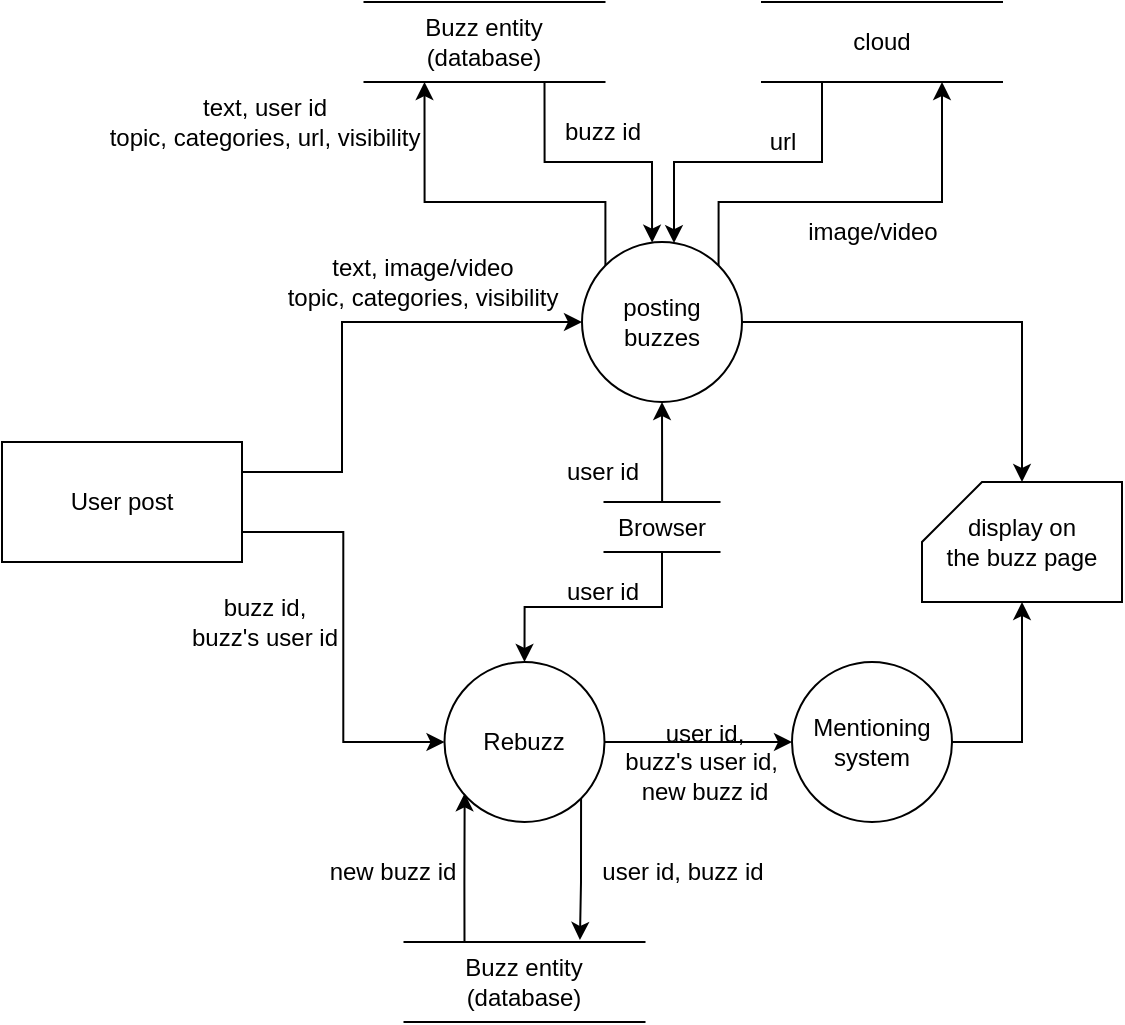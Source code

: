 <mxfile version="20.8.22" type="github">
  <diagram id="F--a-3hmtZKvsPh1SgEa" name="Page-1">
    <mxGraphModel dx="1224" dy="667" grid="1" gridSize="10" guides="1" tooltips="1" connect="1" arrows="1" fold="1" page="1" pageScale="1" pageWidth="827" pageHeight="1169" math="0" shadow="0">
      <root>
        <mxCell id="0" />
        <mxCell id="1" parent="0" />
        <mxCell id="5" value="text, image/video&lt;br&gt;topic, categories, visibility" style="text;html=1;align=center;verticalAlign=middle;resizable=0;points=[];autosize=1;strokeColor=none;fillColor=none;" parent="1" vertex="1">
          <mxGeometry x="150" y="400" width="160" height="40" as="geometry" />
        </mxCell>
        <mxCell id="f7tlU9r_WrtrK81TpgJr-44" style="edgeStyle=orthogonalEdgeStyle;rounded=0;orthogonalLoop=1;jettySize=auto;html=1;exitX=1;exitY=0.25;exitDx=0;exitDy=0;entryX=0;entryY=0.5;entryDx=0;entryDy=0;" edge="1" parent="1" source="f7tlU9r_WrtrK81TpgJr-42" target="f7tlU9r_WrtrK81TpgJr-43">
          <mxGeometry relative="1" as="geometry">
            <Array as="points">
              <mxPoint x="190" y="515" />
              <mxPoint x="190" y="440" />
            </Array>
          </mxGeometry>
        </mxCell>
        <mxCell id="f7tlU9r_WrtrK81TpgJr-46" style="edgeStyle=orthogonalEdgeStyle;rounded=0;orthogonalLoop=1;jettySize=auto;html=1;exitX=1;exitY=0.75;exitDx=0;exitDy=0;entryX=0;entryY=0.5;entryDx=0;entryDy=0;" edge="1" parent="1" source="f7tlU9r_WrtrK81TpgJr-42" target="f7tlU9r_WrtrK81TpgJr-45">
          <mxGeometry relative="1" as="geometry" />
        </mxCell>
        <mxCell id="f7tlU9r_WrtrK81TpgJr-42" value="User post" style="rounded=0;whiteSpace=wrap;html=1;" vertex="1" parent="1">
          <mxGeometry x="20" y="500" width="120" height="60" as="geometry" />
        </mxCell>
        <mxCell id="f7tlU9r_WrtrK81TpgJr-57" style="edgeStyle=orthogonalEdgeStyle;rounded=0;orthogonalLoop=1;jettySize=auto;html=1;exitX=0;exitY=0;exitDx=0;exitDy=0;entryX=0.25;entryY=1;entryDx=0;entryDy=0;" edge="1" parent="1" source="f7tlU9r_WrtrK81TpgJr-43" target="f7tlU9r_WrtrK81TpgJr-55">
          <mxGeometry relative="1" as="geometry">
            <Array as="points">
              <mxPoint x="322" y="380" />
              <mxPoint x="231" y="380" />
            </Array>
          </mxGeometry>
        </mxCell>
        <mxCell id="f7tlU9r_WrtrK81TpgJr-61" style="edgeStyle=orthogonalEdgeStyle;rounded=0;orthogonalLoop=1;jettySize=auto;html=1;exitX=1;exitY=0;exitDx=0;exitDy=0;entryX=0.75;entryY=1;entryDx=0;entryDy=0;" edge="1" parent="1" source="f7tlU9r_WrtrK81TpgJr-43" target="f7tlU9r_WrtrK81TpgJr-56">
          <mxGeometry relative="1" as="geometry">
            <Array as="points">
              <mxPoint x="378" y="380" />
              <mxPoint x="490" y="380" />
            </Array>
          </mxGeometry>
        </mxCell>
        <mxCell id="f7tlU9r_WrtrK81TpgJr-76" style="edgeStyle=orthogonalEdgeStyle;rounded=0;orthogonalLoop=1;jettySize=auto;html=1;exitX=1;exitY=0.5;exitDx=0;exitDy=0;entryX=0.5;entryY=0;entryDx=0;entryDy=0;entryPerimeter=0;" edge="1" parent="1" source="f7tlU9r_WrtrK81TpgJr-43" target="f7tlU9r_WrtrK81TpgJr-54">
          <mxGeometry relative="1" as="geometry" />
        </mxCell>
        <mxCell id="f7tlU9r_WrtrK81TpgJr-43" value="posting&lt;br&gt;buzzes" style="ellipse;whiteSpace=wrap;html=1;aspect=fixed;" vertex="1" parent="1">
          <mxGeometry x="310" y="400" width="80" height="80" as="geometry" />
        </mxCell>
        <mxCell id="f7tlU9r_WrtrK81TpgJr-52" style="edgeStyle=orthogonalEdgeStyle;rounded=0;orthogonalLoop=1;jettySize=auto;html=1;exitX=1;exitY=0.5;exitDx=0;exitDy=0;entryX=0;entryY=0.5;entryDx=0;entryDy=0;" edge="1" parent="1" source="f7tlU9r_WrtrK81TpgJr-45" target="f7tlU9r_WrtrK81TpgJr-53">
          <mxGeometry relative="1" as="geometry">
            <mxPoint x="400" y="649.833" as="targetPoint" />
          </mxGeometry>
        </mxCell>
        <mxCell id="f7tlU9r_WrtrK81TpgJr-75" style="edgeStyle=orthogonalEdgeStyle;rounded=0;orthogonalLoop=1;jettySize=auto;html=1;exitX=1;exitY=1;exitDx=0;exitDy=0;entryX=0.731;entryY=-0.025;entryDx=0;entryDy=0;entryPerimeter=0;" edge="1" parent="1" source="f7tlU9r_WrtrK81TpgJr-45" target="f7tlU9r_WrtrK81TpgJr-70">
          <mxGeometry relative="1" as="geometry" />
        </mxCell>
        <mxCell id="f7tlU9r_WrtrK81TpgJr-45" value="Rebuzz" style="ellipse;whiteSpace=wrap;html=1;aspect=fixed;" vertex="1" parent="1">
          <mxGeometry x="241.25" y="610" width="80" height="80" as="geometry" />
        </mxCell>
        <mxCell id="f7tlU9r_WrtrK81TpgJr-48" value="" style="edgeStyle=orthogonalEdgeStyle;rounded=0;orthogonalLoop=1;jettySize=auto;html=1;" edge="1" parent="1" source="f7tlU9r_WrtrK81TpgJr-47" target="f7tlU9r_WrtrK81TpgJr-43">
          <mxGeometry relative="1" as="geometry" />
        </mxCell>
        <mxCell id="f7tlU9r_WrtrK81TpgJr-49" style="edgeStyle=orthogonalEdgeStyle;rounded=0;orthogonalLoop=1;jettySize=auto;html=1;exitX=0.5;exitY=1;exitDx=0;exitDy=0;entryX=0.5;entryY=0;entryDx=0;entryDy=0;" edge="1" parent="1" source="f7tlU9r_WrtrK81TpgJr-47" target="f7tlU9r_WrtrK81TpgJr-45">
          <mxGeometry relative="1" as="geometry" />
        </mxCell>
        <mxCell id="f7tlU9r_WrtrK81TpgJr-47" value="Browser" style="shape=partialRectangle;whiteSpace=wrap;html=1;left=0;right=0;fillColor=none;rounded=0;strokeColor=default;fontFamily=Helvetica;fontSize=12;fontColor=default;" vertex="1" parent="1">
          <mxGeometry x="321.25" y="530" width="57.5" height="25" as="geometry" />
        </mxCell>
        <mxCell id="f7tlU9r_WrtrK81TpgJr-50" value="user id" style="text;html=1;align=center;verticalAlign=middle;resizable=0;points=[];autosize=1;strokeColor=none;fillColor=none;" vertex="1" parent="1">
          <mxGeometry x="290" y="500" width="60" height="30" as="geometry" />
        </mxCell>
        <mxCell id="f7tlU9r_WrtrK81TpgJr-51" value="user id" style="text;html=1;align=center;verticalAlign=middle;resizable=0;points=[];autosize=1;strokeColor=none;fillColor=none;" vertex="1" parent="1">
          <mxGeometry x="290" y="560" width="60" height="30" as="geometry" />
        </mxCell>
        <mxCell id="f7tlU9r_WrtrK81TpgJr-77" style="edgeStyle=orthogonalEdgeStyle;rounded=0;orthogonalLoop=1;jettySize=auto;html=1;exitX=1;exitY=0.5;exitDx=0;exitDy=0;entryX=0.5;entryY=1;entryDx=0;entryDy=0;entryPerimeter=0;" edge="1" parent="1" source="f7tlU9r_WrtrK81TpgJr-53" target="f7tlU9r_WrtrK81TpgJr-54">
          <mxGeometry relative="1" as="geometry" />
        </mxCell>
        <mxCell id="f7tlU9r_WrtrK81TpgJr-53" value="Mentioning system" style="ellipse;whiteSpace=wrap;html=1;aspect=fixed;" vertex="1" parent="1">
          <mxGeometry x="415" y="610" width="80" height="80" as="geometry" />
        </mxCell>
        <mxCell id="f7tlU9r_WrtrK81TpgJr-54" value="display on &lt;br&gt;the buzz page" style="shape=card;whiteSpace=wrap;html=1;" vertex="1" parent="1">
          <mxGeometry x="480" y="520" width="100" height="60" as="geometry" />
        </mxCell>
        <mxCell id="f7tlU9r_WrtrK81TpgJr-60" style="edgeStyle=orthogonalEdgeStyle;rounded=0;orthogonalLoop=1;jettySize=auto;html=1;exitX=0.75;exitY=1;exitDx=0;exitDy=0;entryX=0.438;entryY=0.004;entryDx=0;entryDy=0;entryPerimeter=0;" edge="1" parent="1" source="f7tlU9r_WrtrK81TpgJr-55" target="f7tlU9r_WrtrK81TpgJr-43">
          <mxGeometry relative="1" as="geometry" />
        </mxCell>
        <mxCell id="f7tlU9r_WrtrK81TpgJr-55" value="Buzz entity (database)" style="shape=partialRectangle;whiteSpace=wrap;html=1;left=0;right=0;fillColor=none;rounded=0;strokeColor=default;fontFamily=Helvetica;fontSize=12;fontColor=default;" vertex="1" parent="1">
          <mxGeometry x="201.25" y="280" width="120" height="40" as="geometry" />
        </mxCell>
        <mxCell id="f7tlU9r_WrtrK81TpgJr-62" style="edgeStyle=orthogonalEdgeStyle;rounded=0;orthogonalLoop=1;jettySize=auto;html=1;exitX=0.25;exitY=1;exitDx=0;exitDy=0;entryX=0.575;entryY=0.007;entryDx=0;entryDy=0;entryPerimeter=0;" edge="1" parent="1" source="f7tlU9r_WrtrK81TpgJr-56" target="f7tlU9r_WrtrK81TpgJr-43">
          <mxGeometry relative="1" as="geometry" />
        </mxCell>
        <mxCell id="f7tlU9r_WrtrK81TpgJr-56" value="cloud" style="shape=partialRectangle;whiteSpace=wrap;html=1;left=0;right=0;fillColor=none;rounded=0;strokeColor=default;fontFamily=Helvetica;fontSize=12;fontColor=default;" vertex="1" parent="1">
          <mxGeometry x="400" y="280" width="120" height="40" as="geometry" />
        </mxCell>
        <mxCell id="f7tlU9r_WrtrK81TpgJr-63" value="image/video" style="text;html=1;align=center;verticalAlign=middle;resizable=0;points=[];autosize=1;strokeColor=none;fillColor=none;" vertex="1" parent="1">
          <mxGeometry x="410" y="380" width="90" height="30" as="geometry" />
        </mxCell>
        <mxCell id="f7tlU9r_WrtrK81TpgJr-64" value="url" style="text;html=1;align=center;verticalAlign=middle;resizable=0;points=[];autosize=1;strokeColor=none;fillColor=none;" vertex="1" parent="1">
          <mxGeometry x="390" y="335" width="40" height="30" as="geometry" />
        </mxCell>
        <mxCell id="f7tlU9r_WrtrK81TpgJr-65" value="buzz id" style="text;html=1;align=center;verticalAlign=middle;resizable=0;points=[];autosize=1;strokeColor=none;fillColor=none;" vertex="1" parent="1">
          <mxGeometry x="290" y="330" width="60" height="30" as="geometry" />
        </mxCell>
        <mxCell id="f7tlU9r_WrtrK81TpgJr-66" value="text, user id&lt;br&gt;&lt;span style=&quot;color: rgba(0, 0, 0, 0); font-family: monospace; font-size: 0px; text-align: start;&quot;&gt;%3CmxGraphModel%3E%3Croot%3E%3CmxCell%20id%3D%220%22%2F%3E%3CmxCell%20id%3D%221%22%20parent%3D%220%22%2F%3E%3CmxCell%20id%3D%222%22%20value%3D%22cloud%22%20style%3D%22shape%3DpartialRectangle%3BwhiteSpace%3Dwrap%3Bhtml%3D1%3Bleft%3D0%3Bright%3D0%3BfillColor%3Dnone%3Brounded%3D0%3BstrokeColor%3Ddefault%3BfontFamily%3DHelvetica%3BfontSize%3D12%3BfontColor%3Ddefault%3B%22%20vertex%3D%221%22%20parent%3D%221%22%3E%3CmxGeometry%20x%3D%22322.5%22%20y%3D%2260%22%20width%3D%22120%22%20height%3D%2240%22%20as%3D%22geometry%22%2F%3E%3C%2FmxCell%3E%3C%2Froot%3E%3C%2FmxGraphModel%3E&lt;/span&gt;topic,&amp;nbsp;categories, url, visibility" style="text;html=1;align=center;verticalAlign=middle;resizable=0;points=[];autosize=1;strokeColor=none;fillColor=none;" vertex="1" parent="1">
          <mxGeometry x="61.25" y="320" width="180" height="40" as="geometry" />
        </mxCell>
        <mxCell id="f7tlU9r_WrtrK81TpgJr-68" value="buzz id, &lt;br&gt;buzz&#39;s user id" style="text;html=1;align=center;verticalAlign=middle;resizable=0;points=[];autosize=1;strokeColor=none;fillColor=none;" vertex="1" parent="1">
          <mxGeometry x="101.25" y="570" width="100" height="40" as="geometry" />
        </mxCell>
        <mxCell id="f7tlU9r_WrtrK81TpgJr-74" style="edgeStyle=orthogonalEdgeStyle;rounded=0;orthogonalLoop=1;jettySize=auto;html=1;exitX=0.25;exitY=0;exitDx=0;exitDy=0;entryX=0.126;entryY=0.821;entryDx=0;entryDy=0;entryPerimeter=0;" edge="1" parent="1" source="f7tlU9r_WrtrK81TpgJr-70" target="f7tlU9r_WrtrK81TpgJr-45">
          <mxGeometry relative="1" as="geometry" />
        </mxCell>
        <mxCell id="f7tlU9r_WrtrK81TpgJr-70" value="Buzz entity (database)" style="shape=partialRectangle;whiteSpace=wrap;html=1;left=0;right=0;fillColor=none;rounded=0;strokeColor=default;fontFamily=Helvetica;fontSize=12;fontColor=default;" vertex="1" parent="1">
          <mxGeometry x="221.25" y="750" width="120" height="40" as="geometry" />
        </mxCell>
        <mxCell id="f7tlU9r_WrtrK81TpgJr-73" value="user id, buzz id" style="text;html=1;align=center;verticalAlign=middle;resizable=0;points=[];autosize=1;strokeColor=none;fillColor=none;" vertex="1" parent="1">
          <mxGeometry x="310" y="700" width="100" height="30" as="geometry" />
        </mxCell>
        <mxCell id="f7tlU9r_WrtrK81TpgJr-80" value="user id,&lt;br&gt;buzz&#39;s user id,&amp;nbsp;&lt;br&gt;new buzz id" style="text;html=1;align=center;verticalAlign=middle;resizable=0;points=[];autosize=1;strokeColor=none;fillColor=none;" vertex="1" parent="1">
          <mxGeometry x="321.25" y="630" width="100" height="60" as="geometry" />
        </mxCell>
        <mxCell id="f7tlU9r_WrtrK81TpgJr-81" value="new buzz id" style="text;html=1;align=center;verticalAlign=middle;resizable=0;points=[];autosize=1;strokeColor=none;fillColor=none;" vertex="1" parent="1">
          <mxGeometry x="170" y="700" width="90" height="30" as="geometry" />
        </mxCell>
      </root>
    </mxGraphModel>
  </diagram>
</mxfile>
